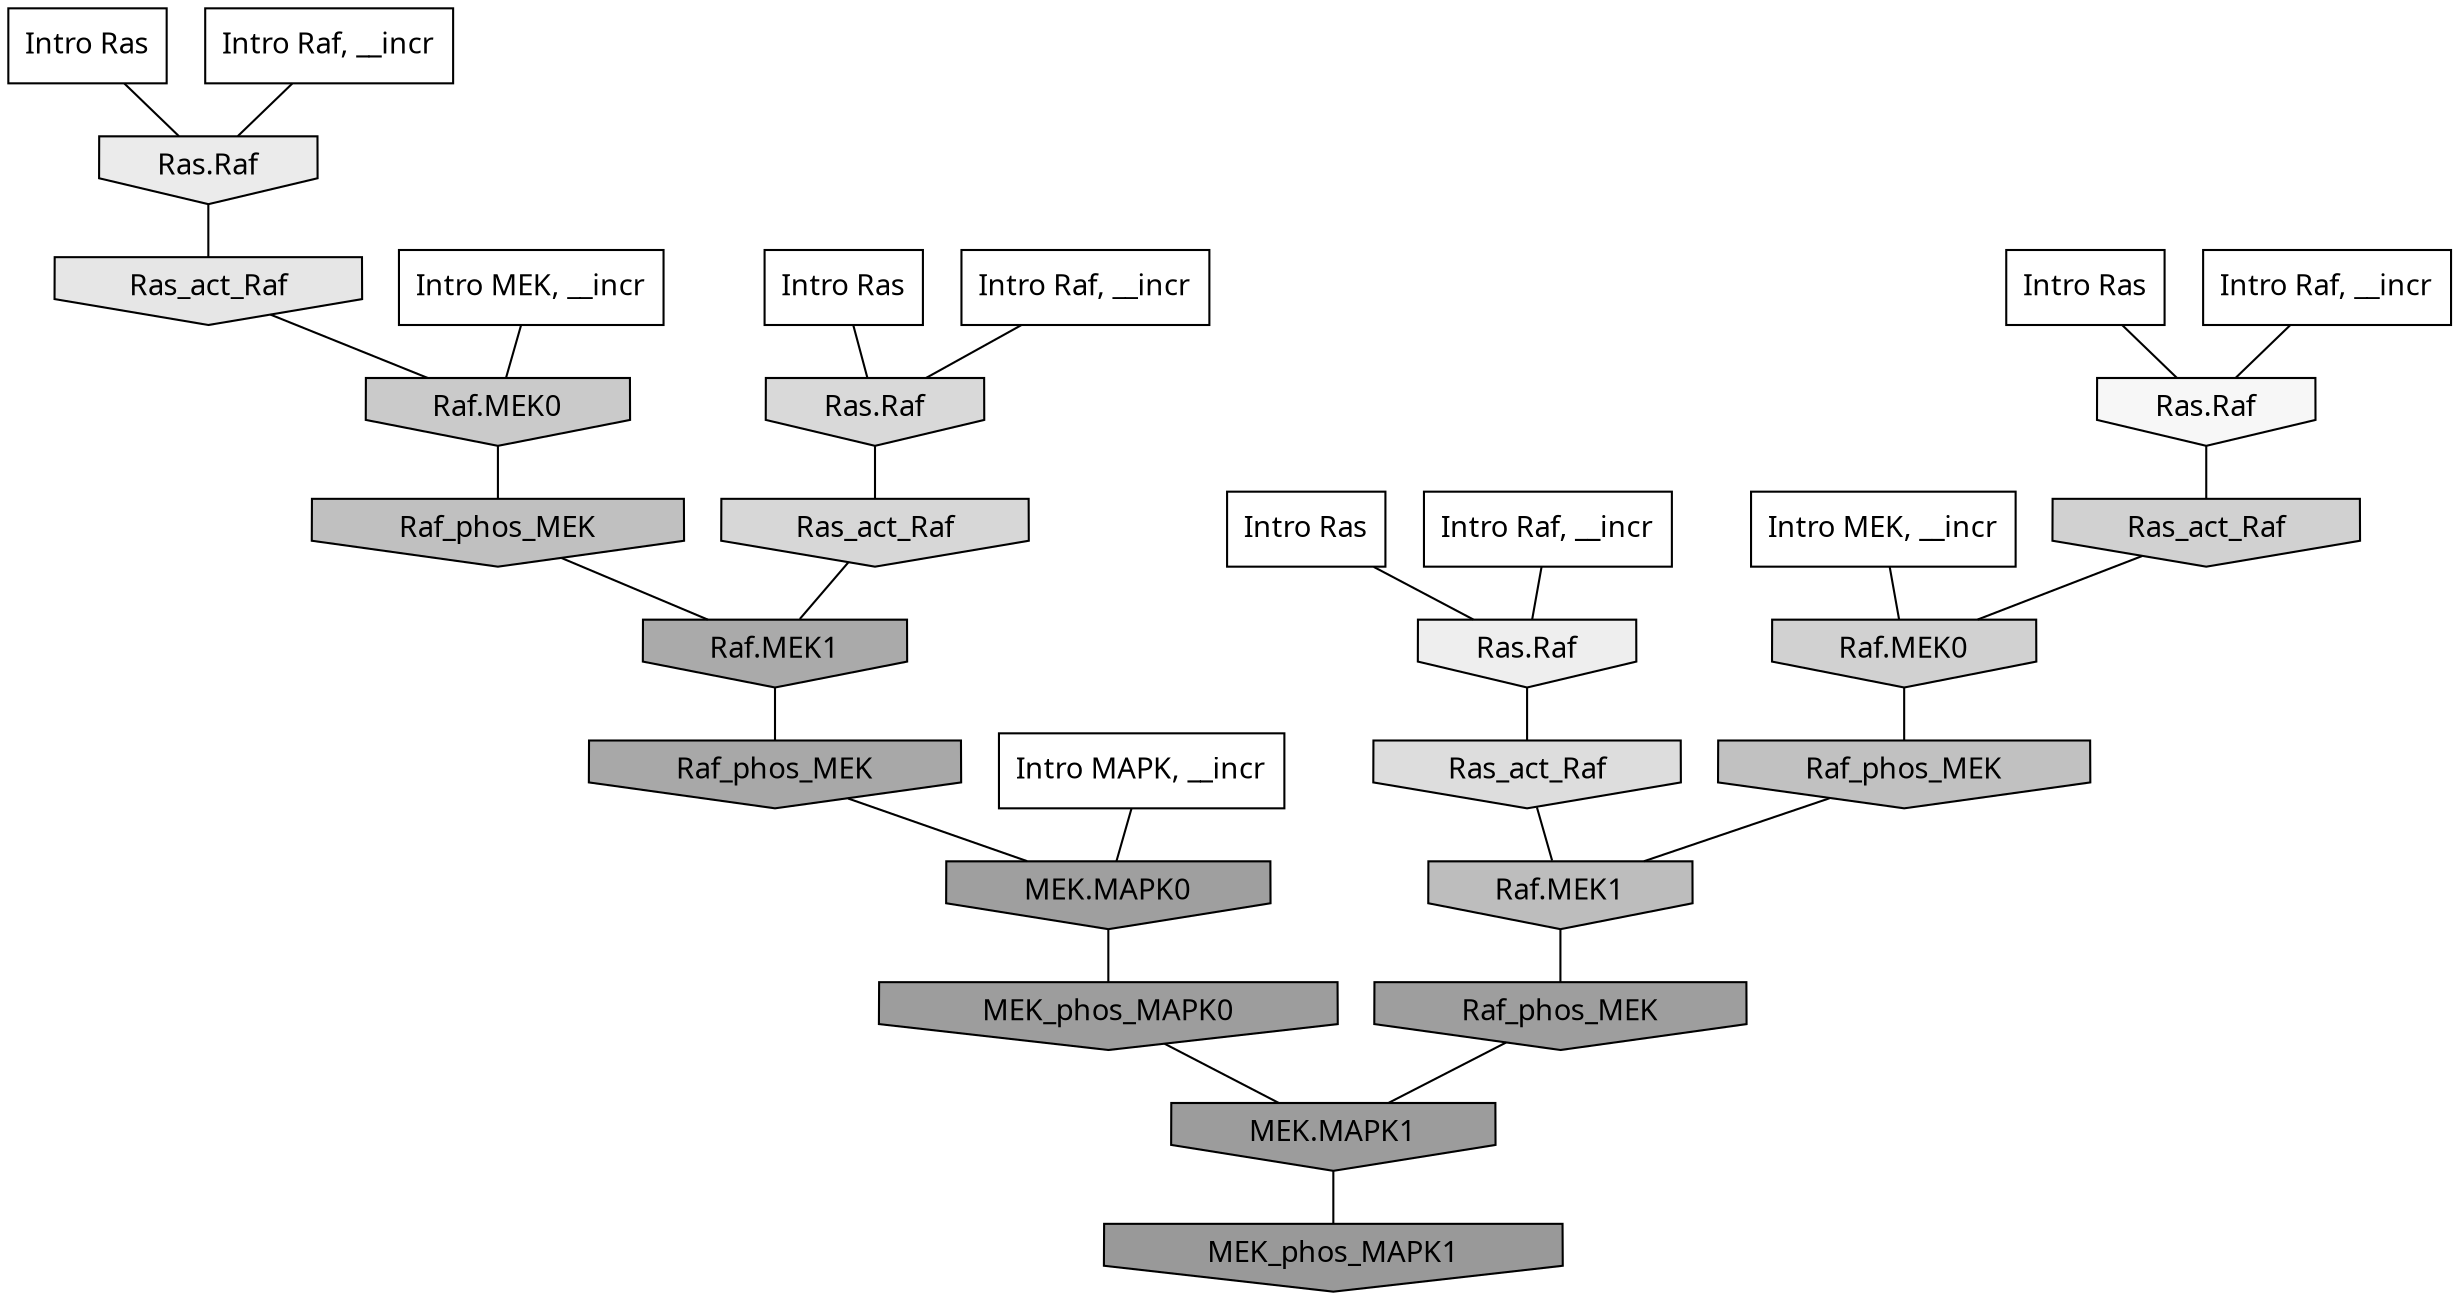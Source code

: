 digraph G{
  rankdir="TB";
  ranksep=0.30;
  node [fontname="CMU Serif"];
  edge [fontname="CMU Serif"];
  
  1 [label="Intro Ras", shape=rectangle, style=filled, fillcolor="0.000 0.000 1.000"]
  
  49 [label="Intro Ras", shape=rectangle, style=filled, fillcolor="0.000 0.000 1.000"]
  
  74 [label="Intro Ras", shape=rectangle, style=filled, fillcolor="0.000 0.000 1.000"]
  
  90 [label="Intro Ras", shape=rectangle, style=filled, fillcolor="0.000 0.000 1.000"]
  
  219 [label="Intro Raf, __incr", shape=rectangle, style=filled, fillcolor="0.000 0.000 1.000"]
  
  256 [label="Intro Raf, __incr", shape=rectangle, style=filled, fillcolor="0.000 0.000 1.000"]
  
  514 [label="Intro Raf, __incr", shape=rectangle, style=filled, fillcolor="0.000 0.000 1.000"]
  
  933 [label="Intro Raf, __incr", shape=rectangle, style=filled, fillcolor="0.000 0.000 1.000"]
  
  1592 [label="Intro MEK, __incr", shape=rectangle, style=filled, fillcolor="0.000 0.000 1.000"]
  
  2087 [label="Intro MEK, __incr", shape=rectangle, style=filled, fillcolor="0.000 0.000 1.000"]
  
  2280 [label="Intro MAPK, __incr", shape=rectangle, style=filled, fillcolor="0.000 0.000 1.000"]
  
  3475 [label="Ras.Raf", shape=invhouse, style=filled, fillcolor="0.000 0.000 0.968"]
  
  3728 [label="Ras.Raf", shape=invhouse, style=filled, fillcolor="0.000 0.000 0.930"]
  
  3860 [label="Ras.Raf", shape=invhouse, style=filled, fillcolor="0.000 0.000 0.918"]
  
  4089 [label="Ras_act_Raf", shape=invhouse, style=filled, fillcolor="0.000 0.000 0.899"]
  
  4473 [label="Ras_act_Raf", shape=invhouse, style=filled, fillcolor="0.000 0.000 0.866"]
  
  4685 [label="Ras.Raf", shape=invhouse, style=filled, fillcolor="0.000 0.000 0.850"]
  
  4763 [label="Ras_act_Raf", shape=invhouse, style=filled, fillcolor="0.000 0.000 0.843"]
  
  5082 [label="Ras_act_Raf", shape=invhouse, style=filled, fillcolor="0.000 0.000 0.818"]
  
  5085 [label="Raf.MEK0", shape=invhouse, style=filled, fillcolor="0.000 0.000 0.818"]
  
  5486 [label="Raf.MEK0", shape=invhouse, style=filled, fillcolor="0.000 0.000 0.790"]
  
  5993 [label="Raf_phos_MEK", shape=invhouse, style=filled, fillcolor="0.000 0.000 0.755"]
  
  6053 [label="Raf_phos_MEK", shape=invhouse, style=filled, fillcolor="0.000 0.000 0.751"]
  
  6220 [label="Raf.MEK1", shape=invhouse, style=filled, fillcolor="0.000 0.000 0.741"]
  
  7889 [label="Raf.MEK1", shape=invhouse, style=filled, fillcolor="0.000 0.000 0.667"]
  
  8090 [label="Raf_phos_MEK", shape=invhouse, style=filled, fillcolor="0.000 0.000 0.660"]
  
  9038 [label="MEK.MAPK0", shape=invhouse, style=filled, fillcolor="0.000 0.000 0.623"]
  
  9178 [label="Raf_phos_MEK", shape=invhouse, style=filled, fillcolor="0.000 0.000 0.619"]
  
  9343 [label="MEK_phos_MAPK0", shape=invhouse, style=filled, fillcolor="0.000 0.000 0.615"]
  
  9408 [label="MEK.MAPK1", shape=invhouse, style=filled, fillcolor="0.000 0.000 0.613"]
  
  9908 [label="MEK_phos_MAPK1", shape=invhouse, style=filled, fillcolor="0.000 0.000 0.600"]
  
  
  9408 -> 9908 [dir=none, color="0.000 0.000 0.000"] 
  9343 -> 9408 [dir=none, color="0.000 0.000 0.000"] 
  9178 -> 9408 [dir=none, color="0.000 0.000 0.000"] 
  9038 -> 9343 [dir=none, color="0.000 0.000 0.000"] 
  8090 -> 9038 [dir=none, color="0.000 0.000 0.000"] 
  7889 -> 8090 [dir=none, color="0.000 0.000 0.000"] 
  6220 -> 9178 [dir=none, color="0.000 0.000 0.000"] 
  6053 -> 7889 [dir=none, color="0.000 0.000 0.000"] 
  5993 -> 6220 [dir=none, color="0.000 0.000 0.000"] 
  5486 -> 6053 [dir=none, color="0.000 0.000 0.000"] 
  5085 -> 5993 [dir=none, color="0.000 0.000 0.000"] 
  5082 -> 5085 [dir=none, color="0.000 0.000 0.000"] 
  4763 -> 7889 [dir=none, color="0.000 0.000 0.000"] 
  4685 -> 4763 [dir=none, color="0.000 0.000 0.000"] 
  4473 -> 6220 [dir=none, color="0.000 0.000 0.000"] 
  4089 -> 5486 [dir=none, color="0.000 0.000 0.000"] 
  3860 -> 4089 [dir=none, color="0.000 0.000 0.000"] 
  3728 -> 4473 [dir=none, color="0.000 0.000 0.000"] 
  3475 -> 5082 [dir=none, color="0.000 0.000 0.000"] 
  2280 -> 9038 [dir=none, color="0.000 0.000 0.000"] 
  2087 -> 5486 [dir=none, color="0.000 0.000 0.000"] 
  1592 -> 5085 [dir=none, color="0.000 0.000 0.000"] 
  933 -> 3475 [dir=none, color="0.000 0.000 0.000"] 
  514 -> 3860 [dir=none, color="0.000 0.000 0.000"] 
  256 -> 4685 [dir=none, color="0.000 0.000 0.000"] 
  219 -> 3728 [dir=none, color="0.000 0.000 0.000"] 
  90 -> 4685 [dir=none, color="0.000 0.000 0.000"] 
  74 -> 3728 [dir=none, color="0.000 0.000 0.000"] 
  49 -> 3475 [dir=none, color="0.000 0.000 0.000"] 
  1 -> 3860 [dir=none, color="0.000 0.000 0.000"] 
  
  }
